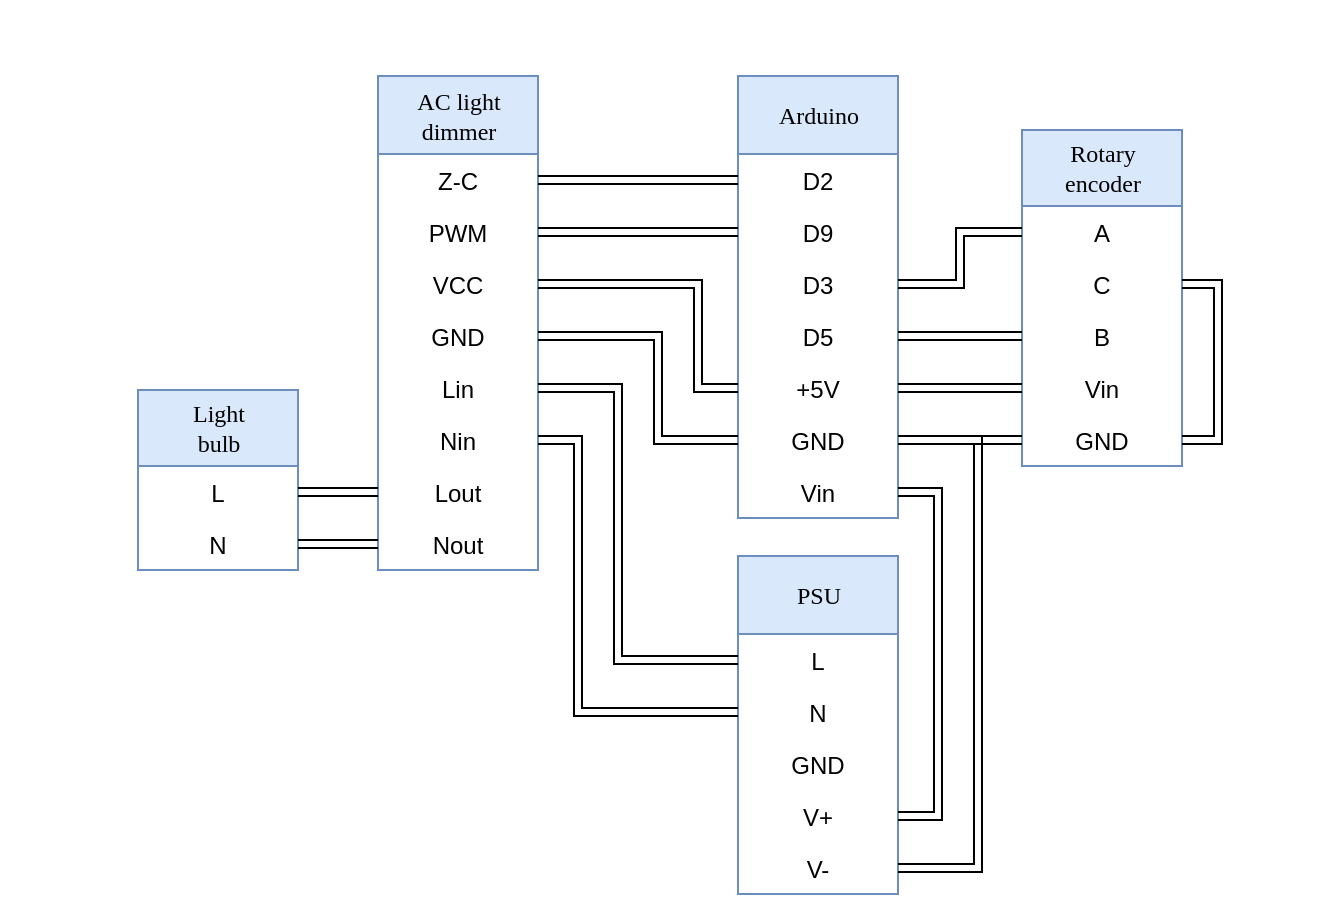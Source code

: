 <mxfile version="12.3.7" type="github" pages="1"><diagram id="BqVT6hTkGivtoPgYdE61" name="Page-1"><mxGraphModel dx="1422" dy="843" grid="1" gridSize="10" guides="1" tooltips="1" connect="1" arrows="1" fold="1" page="1" pageScale="1" pageWidth="850" pageHeight="1100" math="0" shadow="0"><root><mxCell id="0"/><mxCell id="1" parent="0"/><mxCell id="SCPqwIXGDRWPj_gMoPab-48" value="" style="shape=image;verticalLabelPosition=bottom;labelBackgroundColor=#ffffff;verticalAlign=top;aspect=fixed;imageAspect=0;image=https://encrypted-tbn1.gstatic.com/shopping?q=tbn:ANd9GcQ2PiNMpgwIydBIvkZg1m7zmrC-J_zY1YFv5ypGxZs-aYGI5X0jXvLGB2zLMTHsyfwWWRee4cU&amp;usqp=CAc;" parent="1" vertex="1"><mxGeometry x="157" y="124" width="70" height="70" as="geometry"/></mxCell><mxCell id="SCPqwIXGDRWPj_gMoPab-49" value="" style="shape=image;verticalLabelPosition=bottom;labelBackgroundColor=#ffffff;verticalAlign=top;aspect=fixed;imageAspect=0;image=https://proxy.duckduckgo.com/iu/?u=http%3A%2F%2Fcircuitspecialists.com%2Fcontent%2F54315%2Fps1-40w-sl12-0.png&amp;f=1;" parent="1" vertex="1"><mxGeometry x="330" y="500" width="80" height="80" as="geometry"/></mxCell><mxCell id="SCPqwIXGDRWPj_gMoPab-50" value="" style="shape=image;verticalLabelPosition=bottom;labelBackgroundColor=#ffffff;verticalAlign=top;aspect=fixed;imageAspect=0;image=https://proxy.duckduckgo.com/iu/?u=https%3A%2F%2Fimg.staticbg.com%2Fthumb%2Flarge%2Foaupload%2Fbanggood%2Fimages%2FEB%2FD8%2F4da9ea47-c00f-4653-8cc4-07e8df42441c.JPG&amp;f=1;" parent="1" vertex="1"><mxGeometry x="629" y="143" width="80" height="80" as="geometry"/></mxCell><mxCell id="SCPqwIXGDRWPj_gMoPab-52" value="" style="shape=image;verticalLabelPosition=bottom;labelBackgroundColor=#ffffff;verticalAlign=top;aspect=fixed;imageAspect=0;image=https://proxy.duckduckgo.com/iu/?u=https%3A%2F%2Fd3s5r33r268y59.cloudfront.net%2F09812%2Fproducts%2Fthumbs%2F2015-01-21T07%3A08%3A34.230Z-arduino%2520nano.jpg.2560x2560_q85.jpg&amp;f=1;" parent="1" vertex="1"><mxGeometry x="345" y="120" width="80" height="59.81" as="geometry"/></mxCell><mxCell id="SCPqwIXGDRWPj_gMoPab-51" value="" style="shape=image;verticalLabelPosition=bottom;labelBackgroundColor=#ffffff;verticalAlign=top;aspect=fixed;imageAspect=0;image=https://www.ikea.com/ie/en/images/products/ledare-led-bulb-e27-1000-lumen-dimmable-globe-opal-white__0475654_pe615695_s5.jpg;" parent="1" vertex="1"><mxGeometry x="43" y="311" width="80" height="80" as="geometry"/></mxCell><mxCell id="SCPqwIXGDRWPj_gMoPab-1" value="&lt;div&gt;AC light&lt;/div&gt;&lt;div&gt;dimmer&lt;/div&gt;" style="swimlane;html=1;fontStyle=0;childLayout=stackLayout;horizontal=1;startSize=39;fillColor=#dae8fc;horizontalStack=0;resizeParent=1;resizeLast=0;collapsible=1;marginBottom=0;swimlaneFillColor=#FFFFFF;align=center;rounded=0;shadow=0;comic=0;labelBackgroundColor=none;strokeColor=#6c8ebf;strokeWidth=1;fontFamily=Verdana;fontSize=12;glass=0;fixDash=0;autosize=1;" parent="1" vertex="1"><mxGeometry x="232" y="158" width="80" height="247" as="geometry"><mxRectangle x="160" y="74" width="130" height="26" as="alternateBounds"/></mxGeometry></mxCell><mxCell id="SCPqwIXGDRWPj_gMoPab-2" value="Z-C" style="text;html=1;strokeColor=none;fillColor=none;spacingLeft=4;spacingRight=4;whiteSpace=wrap;overflow=hidden;rotatable=0;points=[[0,0.5],[1,0.5]];portConstraint=eastwest;align=center;" parent="SCPqwIXGDRWPj_gMoPab-1" vertex="1"><mxGeometry y="39" width="80" height="26" as="geometry"/></mxCell><mxCell id="SCPqwIXGDRWPj_gMoPab-3" value="PWM" style="text;html=1;strokeColor=none;fillColor=none;spacingLeft=4;spacingRight=4;whiteSpace=wrap;overflow=hidden;rotatable=0;points=[[0,0.5],[1,0.5]];portConstraint=eastwest;align=center;" parent="SCPqwIXGDRWPj_gMoPab-1" vertex="1"><mxGeometry y="65" width="80" height="26" as="geometry"/></mxCell><mxCell id="SCPqwIXGDRWPj_gMoPab-4" value="VCC" style="text;html=1;strokeColor=none;fillColor=none;spacingLeft=4;spacingRight=4;whiteSpace=wrap;overflow=hidden;rotatable=0;points=[[0,0.5],[1,0.5]];portConstraint=eastwest;align=center;" parent="SCPqwIXGDRWPj_gMoPab-1" vertex="1"><mxGeometry y="91" width="80" height="26" as="geometry"/></mxCell><mxCell id="SCPqwIXGDRWPj_gMoPab-5" value="GND" style="text;html=1;strokeColor=none;fillColor=none;spacingLeft=4;spacingRight=4;whiteSpace=wrap;overflow=hidden;rotatable=0;points=[[0,0.5],[1,0.5]];portConstraint=eastwest;align=center;" parent="SCPqwIXGDRWPj_gMoPab-1" vertex="1"><mxGeometry y="117" width="80" height="26" as="geometry"/></mxCell><mxCell id="SCPqwIXGDRWPj_gMoPab-6" value="Lin" style="text;html=1;strokeColor=none;fillColor=none;spacingLeft=4;spacingRight=4;whiteSpace=wrap;overflow=hidden;rotatable=0;points=[[0,0.5],[1,0.5]];portConstraint=eastwest;align=center;" parent="SCPqwIXGDRWPj_gMoPab-1" vertex="1"><mxGeometry y="143" width="80" height="26" as="geometry"/></mxCell><mxCell id="SCPqwIXGDRWPj_gMoPab-7" value="Nin" style="text;html=1;strokeColor=none;fillColor=none;spacingLeft=4;spacingRight=4;whiteSpace=wrap;overflow=hidden;rotatable=0;points=[[0,0.5],[1,0.5]];portConstraint=eastwest;align=center;" parent="SCPqwIXGDRWPj_gMoPab-1" vertex="1"><mxGeometry y="169" width="80" height="26" as="geometry"/></mxCell><mxCell id="SCPqwIXGDRWPj_gMoPab-8" value="&lt;div&gt;Lout&lt;/div&gt;" style="text;html=1;strokeColor=none;fillColor=none;spacingLeft=4;spacingRight=4;whiteSpace=wrap;overflow=hidden;rotatable=0;points=[[0,0.5],[1,0.5]];portConstraint=eastwest;align=center;" parent="SCPqwIXGDRWPj_gMoPab-1" vertex="1"><mxGeometry y="195" width="80" height="26" as="geometry"/></mxCell><mxCell id="SCPqwIXGDRWPj_gMoPab-9" value="Nout" style="text;html=1;strokeColor=none;fillColor=none;spacingLeft=4;spacingRight=4;whiteSpace=wrap;overflow=hidden;rotatable=0;points=[[0,0.5],[1,0.5]];portConstraint=eastwest;align=center;" parent="SCPqwIXGDRWPj_gMoPab-1" vertex="1"><mxGeometry y="221" width="80" height="26" as="geometry"/></mxCell><mxCell id="SCPqwIXGDRWPj_gMoPab-10" value="PSU" style="swimlane;html=1;fontStyle=0;childLayout=stackLayout;horizontal=1;startSize=39;fillColor=#dae8fc;horizontalStack=0;resizeParent=1;resizeLast=0;collapsible=1;marginBottom=0;swimlaneFillColor=#ffffff;align=center;rounded=0;shadow=0;comic=0;labelBackgroundColor=none;strokeColor=#6c8ebf;strokeWidth=1;fontFamily=Verdana;fontSize=12;glass=0;fixDash=0;autosize=1;" parent="1" vertex="1"><mxGeometry x="412" y="398" width="80" height="169" as="geometry"><mxRectangle x="160" y="74" width="130" height="26" as="alternateBounds"/></mxGeometry></mxCell><mxCell id="SCPqwIXGDRWPj_gMoPab-11" value="L" style="text;html=1;strokeColor=none;fillColor=none;spacingLeft=4;spacingRight=4;whiteSpace=wrap;overflow=hidden;rotatable=0;points=[[0,0.5],[1,0.5]];portConstraint=eastwest;align=center;" parent="SCPqwIXGDRWPj_gMoPab-10" vertex="1"><mxGeometry y="39" width="80" height="26" as="geometry"/></mxCell><mxCell id="SCPqwIXGDRWPj_gMoPab-12" value="N" style="text;html=1;strokeColor=none;fillColor=none;spacingLeft=4;spacingRight=4;whiteSpace=wrap;overflow=hidden;rotatable=0;points=[[0,0.5],[1,0.5]];portConstraint=eastwest;align=center;" parent="SCPqwIXGDRWPj_gMoPab-10" vertex="1"><mxGeometry y="65" width="80" height="26" as="geometry"/></mxCell><mxCell id="SCPqwIXGDRWPj_gMoPab-13" value="GND" style="text;html=1;strokeColor=none;fillColor=none;spacingLeft=4;spacingRight=4;whiteSpace=wrap;overflow=hidden;rotatable=0;points=[[0,0.5],[1,0.5]];portConstraint=eastwest;align=center;" parent="SCPqwIXGDRWPj_gMoPab-10" vertex="1"><mxGeometry y="91" width="80" height="26" as="geometry"/></mxCell><mxCell id="SCPqwIXGDRWPj_gMoPab-14" value="V+" style="text;html=1;strokeColor=none;fillColor=none;spacingLeft=4;spacingRight=4;whiteSpace=wrap;overflow=hidden;rotatable=0;points=[[0,0.5],[1,0.5]];portConstraint=eastwest;align=center;" parent="SCPqwIXGDRWPj_gMoPab-10" vertex="1"><mxGeometry y="117" width="80" height="26" as="geometry"/></mxCell><mxCell id="SCPqwIXGDRWPj_gMoPab-15" value="V-" style="text;html=1;strokeColor=none;fillColor=none;spacingLeft=4;spacingRight=4;whiteSpace=wrap;overflow=hidden;rotatable=0;points=[[0,0.5],[1,0.5]];portConstraint=eastwest;align=center;" parent="SCPqwIXGDRWPj_gMoPab-10" vertex="1"><mxGeometry y="143" width="80" height="26" as="geometry"/></mxCell><mxCell id="SCPqwIXGDRWPj_gMoPab-16" value="Arduino" style="swimlane;html=1;fontStyle=0;childLayout=stackLayout;horizontal=1;startSize=39;fillColor=#dae8fc;horizontalStack=0;resizeParent=1;resizeLast=0;collapsible=1;marginBottom=0;swimlaneFillColor=#ffffff;align=center;rounded=0;shadow=0;comic=0;labelBackgroundColor=none;strokeColor=#6c8ebf;strokeWidth=1;fontFamily=Verdana;fontSize=12;glass=0;fixDash=0;backgroundOutline=0;part=0;container=0;autosize=1;" parent="1" vertex="1"><mxGeometry x="412" y="158" width="80" height="221" as="geometry"><mxRectangle x="160" y="74" width="130" height="26" as="alternateBounds"/></mxGeometry></mxCell><mxCell id="SCPqwIXGDRWPj_gMoPab-17" value="D2" style="text;html=1;strokeColor=none;fillColor=none;spacingLeft=4;spacingRight=4;whiteSpace=wrap;overflow=hidden;rotatable=0;points=[[0,0.5],[1,0.5]];portConstraint=eastwest;align=center;" parent="SCPqwIXGDRWPj_gMoPab-16" vertex="1"><mxGeometry y="39" width="80" height="26" as="geometry"/></mxCell><mxCell id="SCPqwIXGDRWPj_gMoPab-18" value="D9" style="text;html=1;strokeColor=none;fillColor=none;spacingLeft=4;spacingRight=4;whiteSpace=wrap;overflow=hidden;rotatable=0;points=[[0,0.5],[1,0.5]];portConstraint=eastwest;align=center;" parent="SCPqwIXGDRWPj_gMoPab-16" vertex="1"><mxGeometry y="65" width="80" height="26" as="geometry"/></mxCell><mxCell id="SCPqwIXGDRWPj_gMoPab-19" value="D3" style="text;html=1;strokeColor=none;fillColor=none;spacingLeft=4;spacingRight=4;whiteSpace=wrap;overflow=hidden;rotatable=0;points=[[0,0.5],[1,0.5]];portConstraint=eastwest;align=center;" parent="SCPqwIXGDRWPj_gMoPab-16" vertex="1"><mxGeometry y="91" width="80" height="26" as="geometry"/></mxCell><mxCell id="SCPqwIXGDRWPj_gMoPab-20" value="D5" style="text;html=1;strokeColor=none;fillColor=none;spacingLeft=4;spacingRight=4;whiteSpace=wrap;overflow=hidden;rotatable=0;points=[[0,0.5],[1,0.5]];portConstraint=eastwest;align=center;" parent="SCPqwIXGDRWPj_gMoPab-16" vertex="1"><mxGeometry y="117" width="80" height="26" as="geometry"/></mxCell><mxCell id="SCPqwIXGDRWPj_gMoPab-21" value="+5V" style="text;html=1;strokeColor=none;fillColor=none;spacingLeft=4;spacingRight=4;whiteSpace=wrap;overflow=hidden;rotatable=0;points=[[0,0.5],[1,0.5]];portConstraint=eastwest;align=center;" parent="SCPqwIXGDRWPj_gMoPab-16" vertex="1"><mxGeometry y="143" width="80" height="26" as="geometry"/></mxCell><mxCell id="SCPqwIXGDRWPj_gMoPab-22" value="GND" style="text;html=1;strokeColor=none;fillColor=none;spacingLeft=4;spacingRight=4;whiteSpace=wrap;overflow=hidden;rotatable=0;points=[[0,0.5],[1,0.5]];portConstraint=eastwest;align=center;" parent="SCPqwIXGDRWPj_gMoPab-16" vertex="1"><mxGeometry y="169" width="80" height="26" as="geometry"/></mxCell><mxCell id="SCPqwIXGDRWPj_gMoPab-23" value="Vin" style="text;html=1;strokeColor=none;fillColor=none;spacingLeft=4;spacingRight=4;whiteSpace=wrap;overflow=hidden;rotatable=0;points=[[0,0.5],[1,0.5]];portConstraint=eastwest;align=center;" parent="SCPqwIXGDRWPj_gMoPab-16" vertex="1"><mxGeometry y="195" width="80" height="26" as="geometry"/></mxCell><mxCell id="SCPqwIXGDRWPj_gMoPab-24" style="edgeStyle=elbowEdgeStyle;shape=link;rounded=0;comic=0;orthogonalLoop=1;jettySize=auto;html=1;exitX=0;exitY=0.5;exitDx=0;exitDy=0;entryX=1;entryY=0.5;entryDx=0;entryDy=0;" parent="1" source="SCPqwIXGDRWPj_gMoPab-11" target="SCPqwIXGDRWPj_gMoPab-6" edge="1"><mxGeometry relative="1" as="geometry"><Array as="points"><mxPoint x="352" y="418"/></Array></mxGeometry></mxCell><mxCell id="SCPqwIXGDRWPj_gMoPab-25" style="edgeStyle=elbowEdgeStyle;shape=link;rounded=0;comic=0;orthogonalLoop=1;jettySize=auto;html=1;exitX=0;exitY=0.5;exitDx=0;exitDy=0;entryX=1;entryY=0.5;entryDx=0;entryDy=0;" parent="1" source="SCPqwIXGDRWPj_gMoPab-12" target="SCPqwIXGDRWPj_gMoPab-7" edge="1"><mxGeometry relative="1" as="geometry"><Array as="points"><mxPoint x="332" y="438"/><mxPoint x="382" y="288"/></Array></mxGeometry></mxCell><mxCell id="SCPqwIXGDRWPj_gMoPab-26" value="&lt;div&gt;Light&lt;/div&gt;&lt;div&gt;bulb&lt;br&gt;&lt;/div&gt;" style="swimlane;html=1;fontStyle=0;childLayout=stackLayout;horizontal=1;startSize=38;fillColor=#dae8fc;horizontalStack=0;resizeParent=1;resizeLast=0;collapsible=1;marginBottom=0;swimlaneFillColor=#ffffff;align=center;rounded=0;shadow=0;comic=0;labelBackgroundColor=none;strokeColor=#6c8ebf;strokeWidth=1;fontFamily=Verdana;fontSize=12;glass=0;fixDash=0;autosize=1;" parent="1" vertex="1"><mxGeometry x="112" y="315" width="80" height="90" as="geometry"><mxRectangle x="160" y="74" width="130" height="26" as="alternateBounds"/></mxGeometry></mxCell><mxCell id="SCPqwIXGDRWPj_gMoPab-27" value="L" style="text;html=1;strokeColor=none;fillColor=none;spacingLeft=4;spacingRight=4;whiteSpace=wrap;overflow=hidden;rotatable=0;points=[[0,0.5],[1,0.5]];portConstraint=eastwest;align=center;" parent="SCPqwIXGDRWPj_gMoPab-26" vertex="1"><mxGeometry y="38" width="80" height="26" as="geometry"/></mxCell><mxCell id="SCPqwIXGDRWPj_gMoPab-28" value="N" style="text;html=1;strokeColor=none;fillColor=none;spacingLeft=4;spacingRight=4;whiteSpace=wrap;overflow=hidden;rotatable=0;points=[[0,0.5],[1,0.5]];portConstraint=eastwest;align=center;" parent="SCPqwIXGDRWPj_gMoPab-26" vertex="1"><mxGeometry y="64" width="80" height="26" as="geometry"/></mxCell><mxCell id="SCPqwIXGDRWPj_gMoPab-29" style="edgeStyle=elbowEdgeStyle;shape=link;rounded=0;comic=0;orthogonalLoop=1;jettySize=auto;html=1;exitX=1;exitY=0.5;exitDx=0;exitDy=0;entryX=0;entryY=0.5;entryDx=0;entryDy=0;" parent="1" source="SCPqwIXGDRWPj_gMoPab-27" target="SCPqwIXGDRWPj_gMoPab-8" edge="1"><mxGeometry relative="1" as="geometry"/></mxCell><mxCell id="SCPqwIXGDRWPj_gMoPab-30" style="edgeStyle=elbowEdgeStyle;shape=link;rounded=0;comic=0;orthogonalLoop=1;jettySize=auto;html=1;exitX=1;exitY=0.5;exitDx=0;exitDy=0;entryX=0;entryY=0.5;entryDx=0;entryDy=0;" parent="1" source="SCPqwIXGDRWPj_gMoPab-28" target="SCPqwIXGDRWPj_gMoPab-9" edge="1"><mxGeometry relative="1" as="geometry"/></mxCell><mxCell id="SCPqwIXGDRWPj_gMoPab-31" value="&lt;div&gt;Rotary&lt;/div&gt;&lt;div&gt;encoder&lt;br&gt;&lt;/div&gt;" style="swimlane;html=1;fontStyle=0;childLayout=stackLayout;horizontal=1;startSize=38;fillColor=#dae8fc;horizontalStack=0;resizeParent=1;resizeLast=0;collapsible=1;marginBottom=0;swimlaneFillColor=#ffffff;align=center;rounded=0;shadow=0;comic=0;labelBackgroundColor=none;strokeColor=#6c8ebf;strokeWidth=1;fontFamily=Verdana;fontSize=12;glass=0;fixDash=0;backgroundOutline=0;part=0;container=0;autosize=1;" parent="1" vertex="1"><mxGeometry x="554" y="185" width="80" height="168" as="geometry"><mxRectangle x="160" y="74" width="130" height="26" as="alternateBounds"/></mxGeometry></mxCell><mxCell id="SCPqwIXGDRWPj_gMoPab-32" value="A" style="text;html=1;strokeColor=none;fillColor=none;spacingLeft=4;spacingRight=4;whiteSpace=wrap;overflow=hidden;rotatable=0;points=[[0,0.5],[1,0.5]];portConstraint=eastwest;align=center;" parent="SCPqwIXGDRWPj_gMoPab-31" vertex="1"><mxGeometry y="38" width="80" height="26" as="geometry"/></mxCell><mxCell id="SCPqwIXGDRWPj_gMoPab-33" style="edgeStyle=elbowEdgeStyle;shape=link;rounded=0;comic=0;orthogonalLoop=1;jettySize=auto;html=1;exitX=1;exitY=0.5;exitDx=0;exitDy=0;entryX=1;entryY=0.5;entryDx=0;entryDy=0;" parent="SCPqwIXGDRWPj_gMoPab-31" source="SCPqwIXGDRWPj_gMoPab-34" target="SCPqwIXGDRWPj_gMoPab-37" edge="1"><mxGeometry relative="1" as="geometry"><Array as="points"><mxPoint x="98" y="103"/></Array></mxGeometry></mxCell><mxCell id="SCPqwIXGDRWPj_gMoPab-34" value="C" style="text;html=1;strokeColor=none;fillColor=none;spacingLeft=4;spacingRight=4;whiteSpace=wrap;overflow=hidden;rotatable=0;points=[[0,0.5],[1,0.5]];portConstraint=eastwest;align=center;" parent="SCPqwIXGDRWPj_gMoPab-31" vertex="1"><mxGeometry y="64" width="80" height="26" as="geometry"/></mxCell><mxCell id="SCPqwIXGDRWPj_gMoPab-35" value="B" style="text;html=1;strokeColor=none;fillColor=none;spacingLeft=4;spacingRight=4;whiteSpace=wrap;overflow=hidden;rotatable=0;points=[[0,0.5],[1,0.5]];portConstraint=eastwest;align=center;" parent="SCPqwIXGDRWPj_gMoPab-31" vertex="1"><mxGeometry y="90" width="80" height="26" as="geometry"/></mxCell><mxCell id="SCPqwIXGDRWPj_gMoPab-36" value="Vin" style="text;html=1;strokeColor=none;fillColor=none;spacingLeft=4;spacingRight=4;whiteSpace=wrap;overflow=hidden;rotatable=0;points=[[0,0.5],[1,0.5]];portConstraint=eastwest;align=center;" parent="SCPqwIXGDRWPj_gMoPab-31" vertex="1"><mxGeometry y="116" width="80" height="26" as="geometry"/></mxCell><mxCell id="SCPqwIXGDRWPj_gMoPab-37" value="GND" style="text;html=1;strokeColor=none;fillColor=none;spacingLeft=4;spacingRight=4;whiteSpace=wrap;overflow=hidden;rotatable=0;points=[[0,0.5],[1,0.5]];portConstraint=eastwest;align=center;" parent="SCPqwIXGDRWPj_gMoPab-31" vertex="1"><mxGeometry y="142" width="80" height="26" as="geometry"/></mxCell><mxCell id="SCPqwIXGDRWPj_gMoPab-38" style="edgeStyle=elbowEdgeStyle;shape=link;rounded=0;comic=0;orthogonalLoop=1;jettySize=auto;html=1;exitX=1;exitY=0.5;exitDx=0;exitDy=0;entryX=0;entryY=0.5;entryDx=0;entryDy=0;shadow=0;strokeColor=#000000;" parent="1" source="SCPqwIXGDRWPj_gMoPab-2" target="SCPqwIXGDRWPj_gMoPab-17" edge="1"><mxGeometry relative="1" as="geometry"/></mxCell><mxCell id="SCPqwIXGDRWPj_gMoPab-39" style="edgeStyle=elbowEdgeStyle;shape=link;rounded=0;comic=0;orthogonalLoop=1;jettySize=auto;html=1;exitX=1;exitY=0.5;exitDx=0;exitDy=0;entryX=0;entryY=0.5;entryDx=0;entryDy=0;shadow=0;strokeColor=#000000;" parent="1" source="SCPqwIXGDRWPj_gMoPab-3" target="SCPqwIXGDRWPj_gMoPab-18" edge="1"><mxGeometry relative="1" as="geometry"/></mxCell><mxCell id="SCPqwIXGDRWPj_gMoPab-40" style="edgeStyle=elbowEdgeStyle;shape=link;rounded=0;comic=0;orthogonalLoop=1;jettySize=auto;html=1;exitX=1;exitY=0.5;exitDx=0;exitDy=0;entryX=0;entryY=0.5;entryDx=0;entryDy=0;shadow=0;strokeColor=#000000;" parent="1" source="SCPqwIXGDRWPj_gMoPab-4" target="SCPqwIXGDRWPj_gMoPab-21" edge="1"><mxGeometry relative="1" as="geometry"><Array as="points"><mxPoint x="392" y="298"/></Array></mxGeometry></mxCell><mxCell id="SCPqwIXGDRWPj_gMoPab-41" style="edgeStyle=elbowEdgeStyle;shape=link;rounded=0;comic=0;orthogonalLoop=1;jettySize=auto;html=1;exitX=1;exitY=0.5;exitDx=0;exitDy=0;entryX=0;entryY=0.5;entryDx=0;entryDy=0;shadow=0;strokeColor=#000000;" parent="1" source="SCPqwIXGDRWPj_gMoPab-5" target="SCPqwIXGDRWPj_gMoPab-22" edge="1"><mxGeometry relative="1" as="geometry"><Array as="points"><mxPoint x="372" y="308"/></Array></mxGeometry></mxCell><mxCell id="SCPqwIXGDRWPj_gMoPab-42" style="edgeStyle=elbowEdgeStyle;shape=link;rounded=0;comic=0;orthogonalLoop=1;jettySize=auto;html=1;exitX=1;exitY=0.5;exitDx=0;exitDy=0;entryX=0;entryY=0.5;entryDx=0;entryDy=0;shadow=0;strokeColor=#000000;" parent="1" source="SCPqwIXGDRWPj_gMoPab-19" target="SCPqwIXGDRWPj_gMoPab-32" edge="1"><mxGeometry relative="1" as="geometry"/></mxCell><mxCell id="SCPqwIXGDRWPj_gMoPab-43" style="edgeStyle=elbowEdgeStyle;shape=link;rounded=0;comic=0;orthogonalLoop=1;jettySize=auto;html=1;exitX=1;exitY=0.5;exitDx=0;exitDy=0;entryX=0;entryY=0.5;entryDx=0;entryDy=0;shadow=0;strokeColor=#000000;" parent="1" source="SCPqwIXGDRWPj_gMoPab-20" target="SCPqwIXGDRWPj_gMoPab-35" edge="1"><mxGeometry relative="1" as="geometry"/></mxCell><mxCell id="SCPqwIXGDRWPj_gMoPab-44" style="edgeStyle=elbowEdgeStyle;shape=link;rounded=0;comic=0;orthogonalLoop=1;jettySize=auto;html=1;exitX=0;exitY=0.5;exitDx=0;exitDy=0;entryX=1;entryY=0.5;entryDx=0;entryDy=0;shadow=0;strokeColor=#000000;" parent="1" source="SCPqwIXGDRWPj_gMoPab-37" target="SCPqwIXGDRWPj_gMoPab-22" edge="1"><mxGeometry relative="1" as="geometry"/></mxCell><mxCell id="SCPqwIXGDRWPj_gMoPab-45" style="edgeStyle=elbowEdgeStyle;shape=link;rounded=0;comic=0;orthogonalLoop=1;jettySize=auto;html=1;exitX=1;exitY=0.5;exitDx=0;exitDy=0;shadow=0;strokeColor=#000000;entryX=1;entryY=0.5;entryDx=0;entryDy=0;" parent="1" source="SCPqwIXGDRWPj_gMoPab-14" target="SCPqwIXGDRWPj_gMoPab-23" edge="1"><mxGeometry relative="1" as="geometry"><mxPoint x="582" y="398" as="targetPoint"/><Array as="points"><mxPoint x="512" y="488"/><mxPoint x="522" y="438"/></Array></mxGeometry></mxCell><mxCell id="SCPqwIXGDRWPj_gMoPab-46" style="edgeStyle=elbowEdgeStyle;shape=link;rounded=0;comic=0;orthogonalLoop=1;jettySize=auto;html=1;exitX=1;exitY=0.5;exitDx=0;exitDy=0;entryX=1;entryY=0.5;entryDx=0;entryDy=0;shadow=0;strokeColor=#000000;" parent="1" source="SCPqwIXGDRWPj_gMoPab-15" target="SCPqwIXGDRWPj_gMoPab-22" edge="1"><mxGeometry relative="1" as="geometry"><Array as="points"><mxPoint x="532" y="458"/></Array></mxGeometry></mxCell><mxCell id="SCPqwIXGDRWPj_gMoPab-47" style="edgeStyle=elbowEdgeStyle;shape=link;rounded=0;comic=0;orthogonalLoop=1;jettySize=auto;html=1;exitX=1;exitY=0.5;exitDx=0;exitDy=0;entryX=0;entryY=0.5;entryDx=0;entryDy=0;shadow=0;strokeColor=#000000;" parent="1" source="SCPqwIXGDRWPj_gMoPab-21" target="SCPqwIXGDRWPj_gMoPab-36" edge="1"><mxGeometry relative="1" as="geometry"/></mxCell></root></mxGraphModel></diagram></mxfile>
